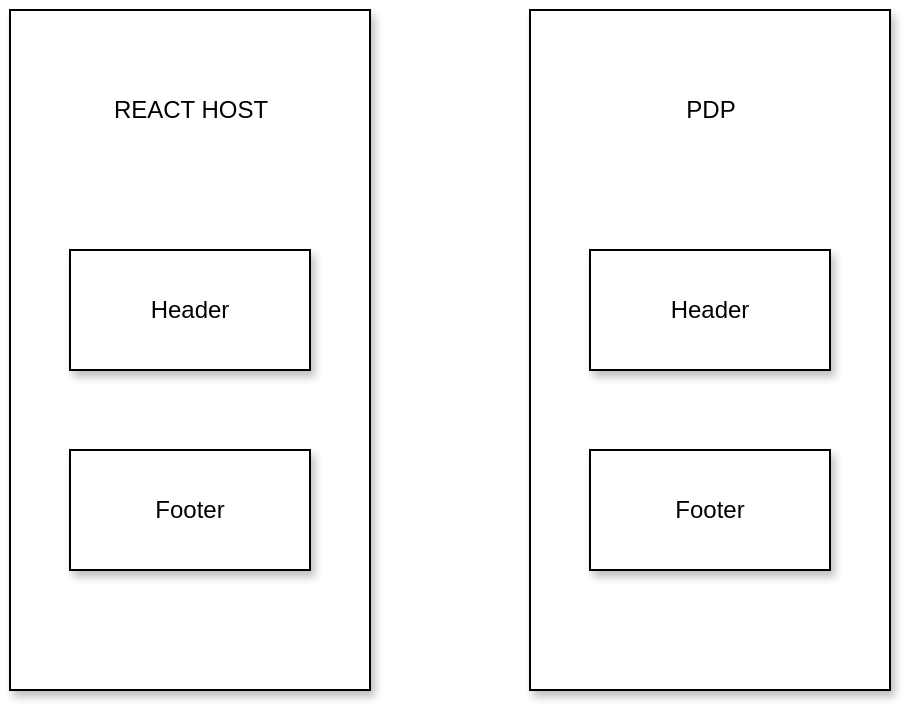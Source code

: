 <mxfile>
    <diagram id="d70GFT9vn-BPctFDujV0" name="Page-1">
        <mxGraphModel dx="625" dy="700" grid="1" gridSize="10" guides="1" tooltips="1" connect="1" arrows="1" fold="1" page="1" pageScale="1" pageWidth="827" pageHeight="1169" math="0" shadow="0">
            <root>
                <mxCell id="0"/>
                <mxCell id="1" parent="0"/>
                <mxCell id="2" value="" style="whiteSpace=wrap;html=1;shadow=1;" vertex="1" parent="1">
                    <mxGeometry x="70" y="140" width="180" height="340" as="geometry"/>
                </mxCell>
                <mxCell id="3" value="REACT HOST" style="text;html=1;resizable=0;autosize=1;align=center;verticalAlign=middle;points=[];fillColor=none;strokeColor=none;rounded=0;" vertex="1" parent="1">
                    <mxGeometry x="115" y="180" width="90" height="20" as="geometry"/>
                </mxCell>
                <mxCell id="4" value="Header" style="whiteSpace=wrap;html=1;shadow=1;" vertex="1" parent="1">
                    <mxGeometry x="100" y="260" width="120" height="60" as="geometry"/>
                </mxCell>
                <mxCell id="5" value="Footer" style="whiteSpace=wrap;html=1;shadow=1;" vertex="1" parent="1">
                    <mxGeometry x="100" y="360" width="120" height="60" as="geometry"/>
                </mxCell>
                <mxCell id="6" value="" style="whiteSpace=wrap;html=1;shadow=1;" vertex="1" parent="1">
                    <mxGeometry x="330" y="140" width="180" height="340" as="geometry"/>
                </mxCell>
                <mxCell id="7" value="PDP" style="text;html=1;resizable=0;autosize=1;align=center;verticalAlign=middle;points=[];fillColor=none;strokeColor=none;rounded=0;" vertex="1" parent="1">
                    <mxGeometry x="400" y="180" width="40" height="20" as="geometry"/>
                </mxCell>
                <mxCell id="8" value="Header" style="whiteSpace=wrap;html=1;shadow=1;" vertex="1" parent="1">
                    <mxGeometry x="360" y="260" width="120" height="60" as="geometry"/>
                </mxCell>
                <mxCell id="9" value="Footer" style="whiteSpace=wrap;html=1;shadow=1;" vertex="1" parent="1">
                    <mxGeometry x="360" y="360" width="120" height="60" as="geometry"/>
                </mxCell>
            </root>
        </mxGraphModel>
    </diagram>
    <diagram id="7Bx4NS8Bbb-WW6GziTCK" name="NPM">
        <mxGraphModel dx="625" dy="700" grid="1" gridSize="10" guides="1" tooltips="1" connect="1" arrows="1" fold="1" page="1" pageScale="1" pageWidth="827" pageHeight="1169" math="0" shadow="0">
            <root>
                <mxCell id="C-4kSrD2edmg46enKITJ-0"/>
                <mxCell id="C-4kSrD2edmg46enKITJ-1" parent="C-4kSrD2edmg46enKITJ-0"/>
                <mxCell id="C-4kSrD2edmg46enKITJ-16" style="edgeStyle=orthogonalEdgeStyle;html=1;entryX=0;entryY=0.5;entryDx=0;entryDy=0;" edge="1" parent="C-4kSrD2edmg46enKITJ-1" source="C-4kSrD2edmg46enKITJ-2" target="C-4kSrD2edmg46enKITJ-10">
                    <mxGeometry relative="1" as="geometry"/>
                </mxCell>
                <mxCell id="C-4kSrD2edmg46enKITJ-2" value="" style="whiteSpace=wrap;html=1;shadow=1;" vertex="1" parent="C-4kSrD2edmg46enKITJ-1">
                    <mxGeometry x="30" y="140" width="180" height="340" as="geometry"/>
                </mxCell>
                <mxCell id="C-4kSrD2edmg46enKITJ-3" value="REACT HOST (1.0.0)" style="text;html=1;resizable=0;autosize=1;align=center;verticalAlign=middle;points=[];fillColor=none;strokeColor=none;rounded=0;" vertex="1" parent="C-4kSrD2edmg46enKITJ-1">
                    <mxGeometry x="55" y="180" width="130" height="20" as="geometry"/>
                </mxCell>
                <mxCell id="C-4kSrD2edmg46enKITJ-17" style="edgeStyle=orthogonalEdgeStyle;html=1;entryX=1.005;entryY=0.535;entryDx=0;entryDy=0;entryPerimeter=0;" edge="1" parent="C-4kSrD2edmg46enKITJ-1" source="C-4kSrD2edmg46enKITJ-6" target="C-4kSrD2edmg46enKITJ-10">
                    <mxGeometry relative="1" as="geometry"/>
                </mxCell>
                <mxCell id="C-4kSrD2edmg46enKITJ-6" value="" style="whiteSpace=wrap;html=1;shadow=1;" vertex="1" parent="C-4kSrD2edmg46enKITJ-1">
                    <mxGeometry x="490" y="150" width="180" height="340" as="geometry"/>
                </mxCell>
                <mxCell id="C-4kSrD2edmg46enKITJ-7" value="PDP (1.0.0)" style="text;html=1;resizable=0;autosize=1;align=center;verticalAlign=middle;points=[];fillColor=none;strokeColor=none;rounded=0;" vertex="1" parent="C-4kSrD2edmg46enKITJ-1">
                    <mxGeometry x="550" y="180" width="80" height="20" as="geometry"/>
                </mxCell>
                <mxCell id="C-4kSrD2edmg46enKITJ-10" value="" style="whiteSpace=wrap;html=1;shadow=1;" vertex="1" parent="C-4kSrD2edmg46enKITJ-1">
                    <mxGeometry x="270" y="280" width="170" height="330" as="geometry"/>
                </mxCell>
                <mxCell id="C-4kSrD2edmg46enKITJ-13" value="Header" style="whiteSpace=wrap;html=1;shadow=1;" vertex="1" parent="C-4kSrD2edmg46enKITJ-1">
                    <mxGeometry x="295" y="400" width="120" height="60" as="geometry"/>
                </mxCell>
                <mxCell id="C-4kSrD2edmg46enKITJ-14" value="Footer" style="whiteSpace=wrap;html=1;shadow=1;" vertex="1" parent="C-4kSrD2edmg46enKITJ-1">
                    <mxGeometry x="295" y="500" width="120" height="60" as="geometry"/>
                </mxCell>
                <mxCell id="C-4kSrD2edmg46enKITJ-15" value="NPM (1.0.0)" style="text;html=1;resizable=0;autosize=1;align=center;verticalAlign=middle;points=[];fillColor=none;strokeColor=none;rounded=0;" vertex="1" parent="C-4kSrD2edmg46enKITJ-1">
                    <mxGeometry x="315" y="310" width="80" height="20" as="geometry"/>
                </mxCell>
            </root>
        </mxGraphModel>
    </diagram>
    <diagram id="KKGn5YeN19suY4VD3it8" name="Asset Store">
        <mxGraphModel dx="625" dy="700" grid="1" gridSize="10" guides="1" tooltips="1" connect="1" arrows="1" fold="1" page="1" pageScale="1" pageWidth="827" pageHeight="1169" math="0" shadow="0">
            <root>
                <mxCell id="xM4QMEuQg1depR1rqjqD-0"/>
                <mxCell id="xM4QMEuQg1depR1rqjqD-1" parent="xM4QMEuQg1depR1rqjqD-0"/>
                <mxCell id="tFuu24zvdmfWF4MmDagV-8" style="edgeStyle=orthogonalEdgeStyle;html=1;entryX=0;entryY=0.5;entryDx=0;entryDy=0;" edge="1" parent="xM4QMEuQg1depR1rqjqD-1" source="3oZ_jQNh8-9a7ta1yexF-1" target="tFuu24zvdmfWF4MmDagV-5">
                    <mxGeometry relative="1" as="geometry"/>
                </mxCell>
                <mxCell id="3oZ_jQNh8-9a7ta1yexF-1" value="" style="whiteSpace=wrap;html=1;shadow=1;" vertex="1" parent="xM4QMEuQg1depR1rqjqD-1">
                    <mxGeometry x="30" y="140" width="180" height="340" as="geometry"/>
                </mxCell>
                <mxCell id="3oZ_jQNh8-9a7ta1yexF-2" value="REACT HOST (1.0.0)" style="text;html=1;resizable=0;autosize=1;align=center;verticalAlign=middle;points=[];fillColor=none;strokeColor=none;rounded=0;" vertex="1" parent="xM4QMEuQg1depR1rqjqD-1">
                    <mxGeometry x="55" y="180" width="130" height="20" as="geometry"/>
                </mxCell>
                <mxCell id="tFuu24zvdmfWF4MmDagV-9" style="edgeStyle=orthogonalEdgeStyle;html=1;entryX=1;entryY=0.5;entryDx=0;entryDy=0;" edge="1" parent="xM4QMEuQg1depR1rqjqD-1" source="3oZ_jQNh8-9a7ta1yexF-4" target="tFuu24zvdmfWF4MmDagV-5">
                    <mxGeometry relative="1" as="geometry"/>
                </mxCell>
                <mxCell id="3oZ_jQNh8-9a7ta1yexF-4" value="" style="whiteSpace=wrap;html=1;shadow=1;" vertex="1" parent="xM4QMEuQg1depR1rqjqD-1">
                    <mxGeometry x="590" y="150" width="170" height="340" as="geometry"/>
                </mxCell>
                <mxCell id="3oZ_jQNh8-9a7ta1yexF-5" value="PDP (1.0.0)" style="text;html=1;resizable=0;autosize=1;align=center;verticalAlign=middle;points=[];fillColor=none;strokeColor=none;rounded=0;" vertex="1" parent="xM4QMEuQg1depR1rqjqD-1">
                    <mxGeometry x="640" y="180" width="80" height="20" as="geometry"/>
                </mxCell>
                <mxCell id="3oZ_jQNh8-9a7ta1yexF-6" value="Header" style="whiteSpace=wrap;html=1;shadow=1;" vertex="1" parent="xM4QMEuQg1depR1rqjqD-1">
                    <mxGeometry x="269" y="130" width="120" height="60" as="geometry"/>
                </mxCell>
                <mxCell id="3oZ_jQNh8-9a7ta1yexF-7" value="Footer" style="whiteSpace=wrap;html=1;shadow=1;" vertex="1" parent="xM4QMEuQg1depR1rqjqD-1">
                    <mxGeometry x="269" y="230" width="120" height="60" as="geometry"/>
                </mxCell>
                <mxCell id="3oZ_jQNh8-9a7ta1yexF-8" value="NPM (1.0.0)" style="text;html=1;resizable=0;autosize=1;align=center;verticalAlign=middle;points=[];fillColor=none;strokeColor=none;rounded=0;" vertex="1" parent="xM4QMEuQg1depR1rqjqD-1">
                    <mxGeometry x="289" y="40" width="80" height="20" as="geometry"/>
                </mxCell>
                <mxCell id="tFuu24zvdmfWF4MmDagV-6" style="edgeStyle=orthogonalEdgeStyle;html=1;entryX=0;entryY=0.5;entryDx=0;entryDy=0;" edge="1" parent="xM4QMEuQg1depR1rqjqD-1" source="tFuu24zvdmfWF4MmDagV-0" target="tFuu24zvdmfWF4MmDagV-4">
                    <mxGeometry relative="1" as="geometry"/>
                </mxCell>
                <mxCell id="tFuu24zvdmfWF4MmDagV-0" value="" style="whiteSpace=wrap;html=1;shadow=1;" vertex="1" parent="xM4QMEuQg1depR1rqjqD-1">
                    <mxGeometry x="244" y="10" width="166" height="330" as="geometry"/>
                </mxCell>
                <mxCell id="tFuu24zvdmfWF4MmDagV-1" value="Header" style="whiteSpace=wrap;html=1;shadow=1;" vertex="1" parent="xM4QMEuQg1depR1rqjqD-1">
                    <mxGeometry x="269" y="130" width="120" height="60" as="geometry"/>
                </mxCell>
                <mxCell id="tFuu24zvdmfWF4MmDagV-2" value="Footer" style="whiteSpace=wrap;html=1;shadow=1;" vertex="1" parent="xM4QMEuQg1depR1rqjqD-1">
                    <mxGeometry x="269" y="230" width="120" height="60" as="geometry"/>
                </mxCell>
                <mxCell id="tFuu24zvdmfWF4MmDagV-3" value="NPM (1.0.0)" style="text;html=1;resizable=0;autosize=1;align=center;verticalAlign=middle;points=[];fillColor=none;strokeColor=none;rounded=0;" vertex="1" parent="xM4QMEuQg1depR1rqjqD-1">
                    <mxGeometry x="289" y="40" width="80" height="20" as="geometry"/>
                </mxCell>
                <mxCell id="tFuu24zvdmfWF4MmDagV-4" value="S3 Artifacts" style="whiteSpace=wrap;html=1;shadow=1;" vertex="1" parent="xM4QMEuQg1depR1rqjqD-1">
                    <mxGeometry x="450" y="120" width="110" height="80" as="geometry"/>
                </mxCell>
                <mxCell id="tFuu24zvdmfWF4MmDagV-7" style="edgeStyle=orthogonalEdgeStyle;html=1;entryX=0.5;entryY=1;entryDx=0;entryDy=0;exitX=0.5;exitY=0;exitDx=0;exitDy=0;" edge="1" parent="xM4QMEuQg1depR1rqjqD-1" source="tFuu24zvdmfWF4MmDagV-5" target="tFuu24zvdmfWF4MmDagV-4">
                    <mxGeometry relative="1" as="geometry">
                        <Array as="points">
                            <mxPoint x="430" y="380"/>
                            <mxPoint x="430" y="290"/>
                            <mxPoint x="505" y="290"/>
                        </Array>
                    </mxGeometry>
                </mxCell>
                <mxCell id="tFuu24zvdmfWF4MmDagV-5" value="Shim Library" style="whiteSpace=wrap;html=1;shadow=1;" vertex="1" parent="xM4QMEuQg1depR1rqjqD-1">
                    <mxGeometry x="330" y="380" width="110" height="80" as="geometry"/>
                </mxCell>
            </root>
        </mxGraphModel>
    </diagram>
    <diagram id="HuBpnQWdM37NoZnvpX98" name="Module Federated">
        <mxGraphModel dx="625" dy="700" grid="1" gridSize="10" guides="1" tooltips="1" connect="1" arrows="1" fold="1" page="1" pageScale="1" pageWidth="827" pageHeight="1169" math="0" shadow="0">
            <root>
                <mxCell id="S1pq8CZhxTlgN7J3UdID-0"/>
                <mxCell id="S1pq8CZhxTlgN7J3UdID-1" parent="S1pq8CZhxTlgN7J3UdID-0"/>
                <mxCell id="5zG4ZyeSFPUg8N2aa_iR-0" value="" style="whiteSpace=wrap;html=1;shadow=1;" vertex="1" parent="S1pq8CZhxTlgN7J3UdID-1">
                    <mxGeometry x="70" y="140" width="180" height="340" as="geometry"/>
                </mxCell>
                <mxCell id="5zG4ZyeSFPUg8N2aa_iR-1" value="REACT HOST" style="text;html=1;resizable=0;autosize=1;align=center;verticalAlign=middle;points=[];fillColor=none;strokeColor=none;rounded=0;" vertex="1" parent="S1pq8CZhxTlgN7J3UdID-1">
                    <mxGeometry x="115" y="180" width="90" height="20" as="geometry"/>
                </mxCell>
                <mxCell id="5zG4ZyeSFPUg8N2aa_iR-2" value="Header" style="whiteSpace=wrap;html=1;shadow=1;" vertex="1" parent="S1pq8CZhxTlgN7J3UdID-1">
                    <mxGeometry x="100" y="260" width="120" height="60" as="geometry"/>
                </mxCell>
                <mxCell id="5zG4ZyeSFPUg8N2aa_iR-3" value="Footer" style="whiteSpace=wrap;html=1;shadow=1;" vertex="1" parent="S1pq8CZhxTlgN7J3UdID-1">
                    <mxGeometry x="100" y="360" width="120" height="60" as="geometry"/>
                </mxCell>
                <mxCell id="5zG4ZyeSFPUg8N2aa_iR-8" style="edgeStyle=orthogonalEdgeStyle;html=1;entryX=1.006;entryY=0.41;entryDx=0;entryDy=0;entryPerimeter=0;" edge="1" parent="S1pq8CZhxTlgN7J3UdID-1" source="5zG4ZyeSFPUg8N2aa_iR-4" target="5zG4ZyeSFPUg8N2aa_iR-0">
                    <mxGeometry relative="1" as="geometry"/>
                </mxCell>
                <mxCell id="5zG4ZyeSFPUg8N2aa_iR-9" style="edgeStyle=orthogonalEdgeStyle;html=1;entryX=1.011;entryY=0.731;entryDx=0;entryDy=0;entryPerimeter=0;" edge="1" parent="S1pq8CZhxTlgN7J3UdID-1" source="5zG4ZyeSFPUg8N2aa_iR-4" target="5zG4ZyeSFPUg8N2aa_iR-0">
                    <mxGeometry relative="1" as="geometry">
                        <Array as="points">
                            <mxPoint x="310" y="350"/>
                            <mxPoint x="310" y="380"/>
                            <mxPoint x="252" y="380"/>
                        </Array>
                    </mxGeometry>
                </mxCell>
                <mxCell id="5zG4ZyeSFPUg8N2aa_iR-4" value="" style="whiteSpace=wrap;html=1;shadow=1;" vertex="1" parent="S1pq8CZhxTlgN7J3UdID-1">
                    <mxGeometry x="330" y="140" width="180" height="340" as="geometry"/>
                </mxCell>
                <mxCell id="5zG4ZyeSFPUg8N2aa_iR-5" value="PDP" style="text;html=1;resizable=0;autosize=1;align=center;verticalAlign=middle;points=[];fillColor=none;strokeColor=none;rounded=0;" vertex="1" parent="S1pq8CZhxTlgN7J3UdID-1">
                    <mxGeometry x="400" y="180" width="40" height="20" as="geometry"/>
                </mxCell>
                <mxCell id="5zG4ZyeSFPUg8N2aa_iR-10" value="Solved in Webpack 5 using Module Federated Tool" style="text;html=1;resizable=0;autosize=1;align=center;verticalAlign=middle;points=[];fillColor=none;strokeColor=none;rounded=0;shadow=1;" vertex="1" parent="S1pq8CZhxTlgN7J3UdID-1">
                    <mxGeometry x="135" y="50" width="290" height="20" as="geometry"/>
                </mxCell>
                <mxCell id="5zG4ZyeSFPUg8N2aa_iR-11" value="Risk:&lt;br&gt;" style="text;html=1;resizable=0;autosize=1;align=center;verticalAlign=middle;points=[];fillColor=none;strokeColor=none;rounded=0;shadow=1;" vertex="1" parent="S1pq8CZhxTlgN7J3UdID-1">
                    <mxGeometry x="60" y="565" width="40" height="20" as="geometry"/>
                </mxCell>
            </root>
        </mxGraphModel>
    </diagram>
</mxfile>